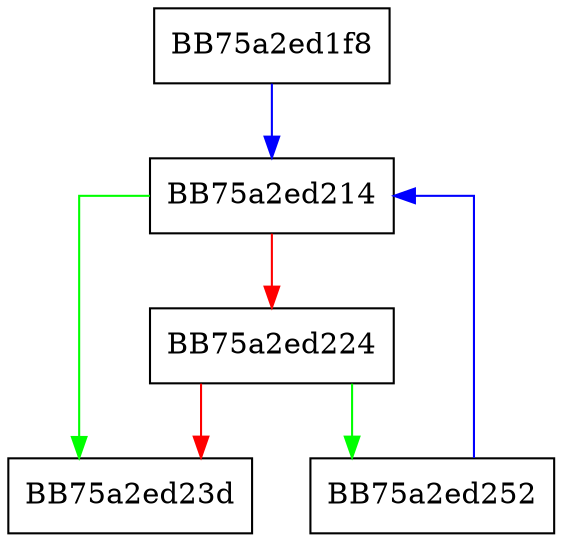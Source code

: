 digraph skip_ws {
  node [shape="box"];
  graph [splines=ortho];
  BB75a2ed1f8 -> BB75a2ed214 [color="blue"];
  BB75a2ed214 -> BB75a2ed23d [color="green"];
  BB75a2ed214 -> BB75a2ed224 [color="red"];
  BB75a2ed224 -> BB75a2ed252 [color="green"];
  BB75a2ed224 -> BB75a2ed23d [color="red"];
  BB75a2ed252 -> BB75a2ed214 [color="blue"];
}